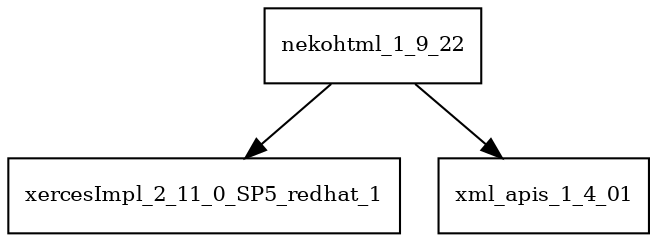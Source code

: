 digraph nekohtml_1_9_22_dependencies {
  node [shape = box, fontsize=10.0];
  nekohtml_1_9_22 -> xercesImpl_2_11_0_SP5_redhat_1;
  nekohtml_1_9_22 -> xml_apis_1_4_01;
}
